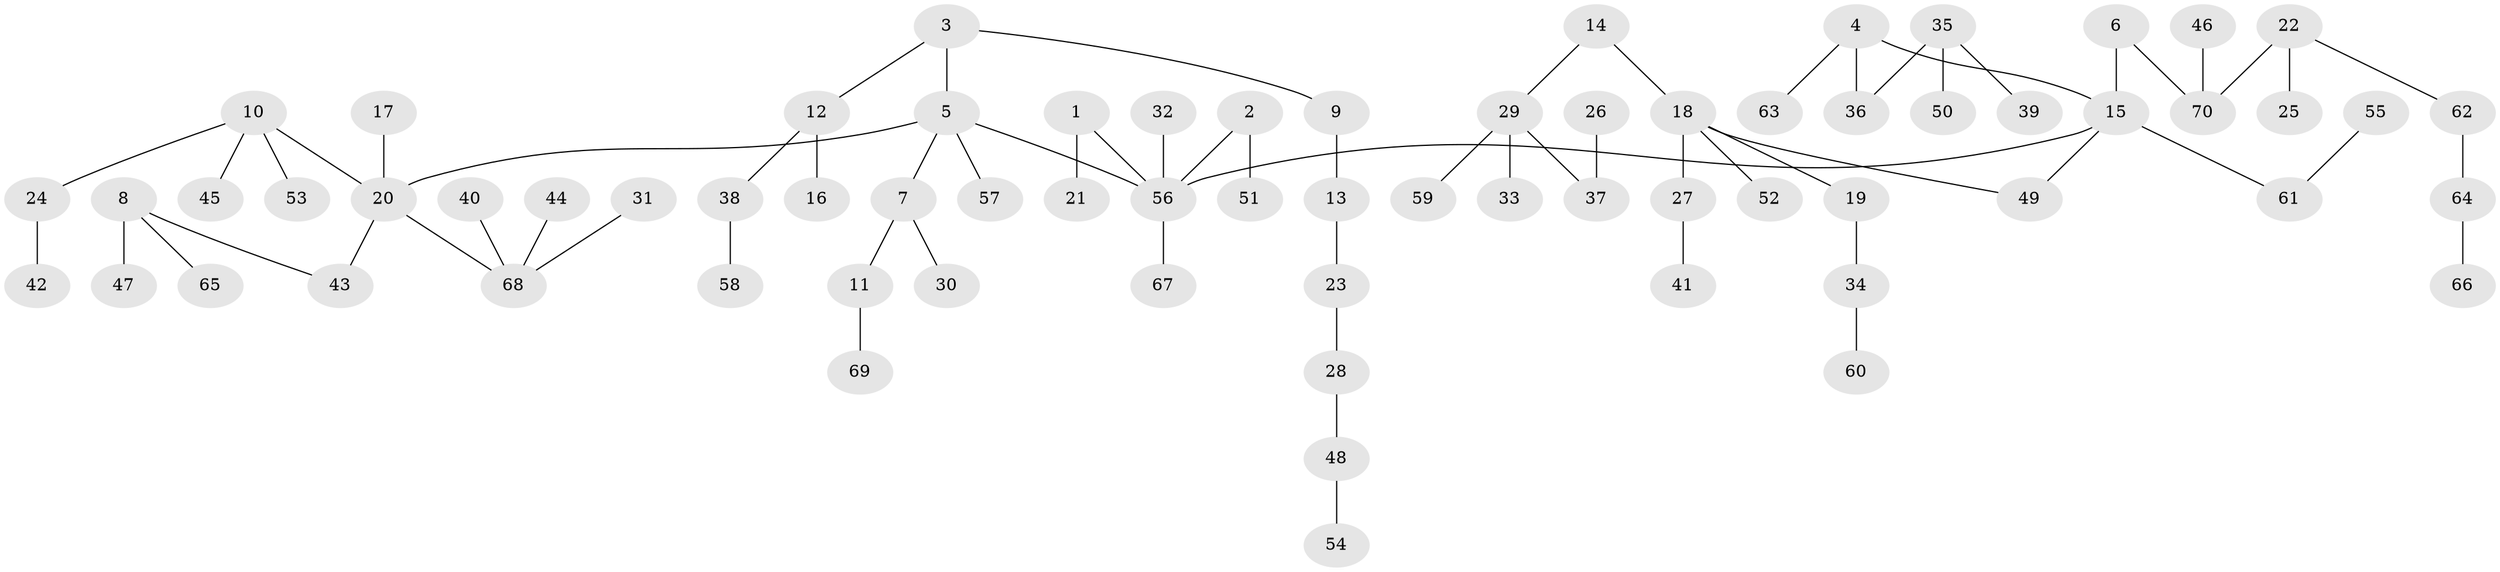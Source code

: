 // original degree distribution, {3: 0.18181818181818182, 6: 0.04040404040404041, 7: 0.010101010101010102, 2: 0.18181818181818182, 4: 0.030303030303030304, 5: 0.020202020202020204, 1: 0.5353535353535354}
// Generated by graph-tools (version 1.1) at 2025/37/03/04/25 23:37:24]
// undirected, 70 vertices, 69 edges
graph export_dot {
  node [color=gray90,style=filled];
  1;
  2;
  3;
  4;
  5;
  6;
  7;
  8;
  9;
  10;
  11;
  12;
  13;
  14;
  15;
  16;
  17;
  18;
  19;
  20;
  21;
  22;
  23;
  24;
  25;
  26;
  27;
  28;
  29;
  30;
  31;
  32;
  33;
  34;
  35;
  36;
  37;
  38;
  39;
  40;
  41;
  42;
  43;
  44;
  45;
  46;
  47;
  48;
  49;
  50;
  51;
  52;
  53;
  54;
  55;
  56;
  57;
  58;
  59;
  60;
  61;
  62;
  63;
  64;
  65;
  66;
  67;
  68;
  69;
  70;
  1 -- 21 [weight=1.0];
  1 -- 56 [weight=1.0];
  2 -- 51 [weight=1.0];
  2 -- 56 [weight=1.0];
  3 -- 5 [weight=1.0];
  3 -- 9 [weight=1.0];
  3 -- 12 [weight=1.0];
  4 -- 15 [weight=1.0];
  4 -- 36 [weight=1.0];
  4 -- 63 [weight=1.0];
  5 -- 7 [weight=1.0];
  5 -- 20 [weight=1.0];
  5 -- 56 [weight=1.0];
  5 -- 57 [weight=1.0];
  6 -- 15 [weight=1.0];
  6 -- 70 [weight=1.0];
  7 -- 11 [weight=1.0];
  7 -- 30 [weight=1.0];
  8 -- 43 [weight=1.0];
  8 -- 47 [weight=1.0];
  8 -- 65 [weight=1.0];
  9 -- 13 [weight=1.0];
  10 -- 20 [weight=1.0];
  10 -- 24 [weight=1.0];
  10 -- 45 [weight=1.0];
  10 -- 53 [weight=1.0];
  11 -- 69 [weight=1.0];
  12 -- 16 [weight=1.0];
  12 -- 38 [weight=1.0];
  13 -- 23 [weight=1.0];
  14 -- 18 [weight=1.0];
  14 -- 29 [weight=1.0];
  15 -- 49 [weight=1.0];
  15 -- 56 [weight=1.0];
  15 -- 61 [weight=1.0];
  17 -- 20 [weight=1.0];
  18 -- 19 [weight=1.0];
  18 -- 27 [weight=1.0];
  18 -- 49 [weight=1.0];
  18 -- 52 [weight=1.0];
  19 -- 34 [weight=1.0];
  20 -- 43 [weight=1.0];
  20 -- 68 [weight=1.0];
  22 -- 25 [weight=1.0];
  22 -- 62 [weight=1.0];
  22 -- 70 [weight=1.0];
  23 -- 28 [weight=1.0];
  24 -- 42 [weight=1.0];
  26 -- 37 [weight=1.0];
  27 -- 41 [weight=1.0];
  28 -- 48 [weight=1.0];
  29 -- 33 [weight=1.0];
  29 -- 37 [weight=1.0];
  29 -- 59 [weight=1.0];
  31 -- 68 [weight=1.0];
  32 -- 56 [weight=1.0];
  34 -- 60 [weight=1.0];
  35 -- 36 [weight=1.0];
  35 -- 39 [weight=1.0];
  35 -- 50 [weight=1.0];
  38 -- 58 [weight=1.0];
  40 -- 68 [weight=1.0];
  44 -- 68 [weight=1.0];
  46 -- 70 [weight=1.0];
  48 -- 54 [weight=1.0];
  55 -- 61 [weight=1.0];
  56 -- 67 [weight=1.0];
  62 -- 64 [weight=1.0];
  64 -- 66 [weight=1.0];
}
